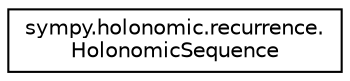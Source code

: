 digraph "Graphical Class Hierarchy"
{
 // LATEX_PDF_SIZE
  edge [fontname="Helvetica",fontsize="10",labelfontname="Helvetica",labelfontsize="10"];
  node [fontname="Helvetica",fontsize="10",shape=record];
  rankdir="LR";
  Node0 [label="sympy.holonomic.recurrence.\lHolonomicSequence",height=0.2,width=0.4,color="black", fillcolor="white", style="filled",URL="$classsympy_1_1holonomic_1_1recurrence_1_1HolonomicSequence.html",tooltip=" "];
}
